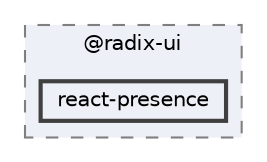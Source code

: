 digraph "C:/Users/arisc/OneDrive/Documents/GitHub/FINAL/EcoEats-Project/node_modules/@radix-ui/react-presence"
{
 // LATEX_PDF_SIZE
  bgcolor="transparent";
  edge [fontname=Helvetica,fontsize=10,labelfontname=Helvetica,labelfontsize=10];
  node [fontname=Helvetica,fontsize=10,shape=box,height=0.2,width=0.4];
  compound=true
  subgraph clusterdir_ab62ad447ec992f2fe79c76b760e4d1f {
    graph [ bgcolor="#edf0f7", pencolor="grey50", label="@radix-ui", fontname=Helvetica,fontsize=10 style="filled,dashed", URL="dir_ab62ad447ec992f2fe79c76b760e4d1f.html",tooltip=""]
  dir_e73734123252c079c551f8c13e0ff14a [label="react-presence", fillcolor="#edf0f7", color="grey25", style="filled,bold", URL="dir_e73734123252c079c551f8c13e0ff14a.html",tooltip=""];
  }
}
